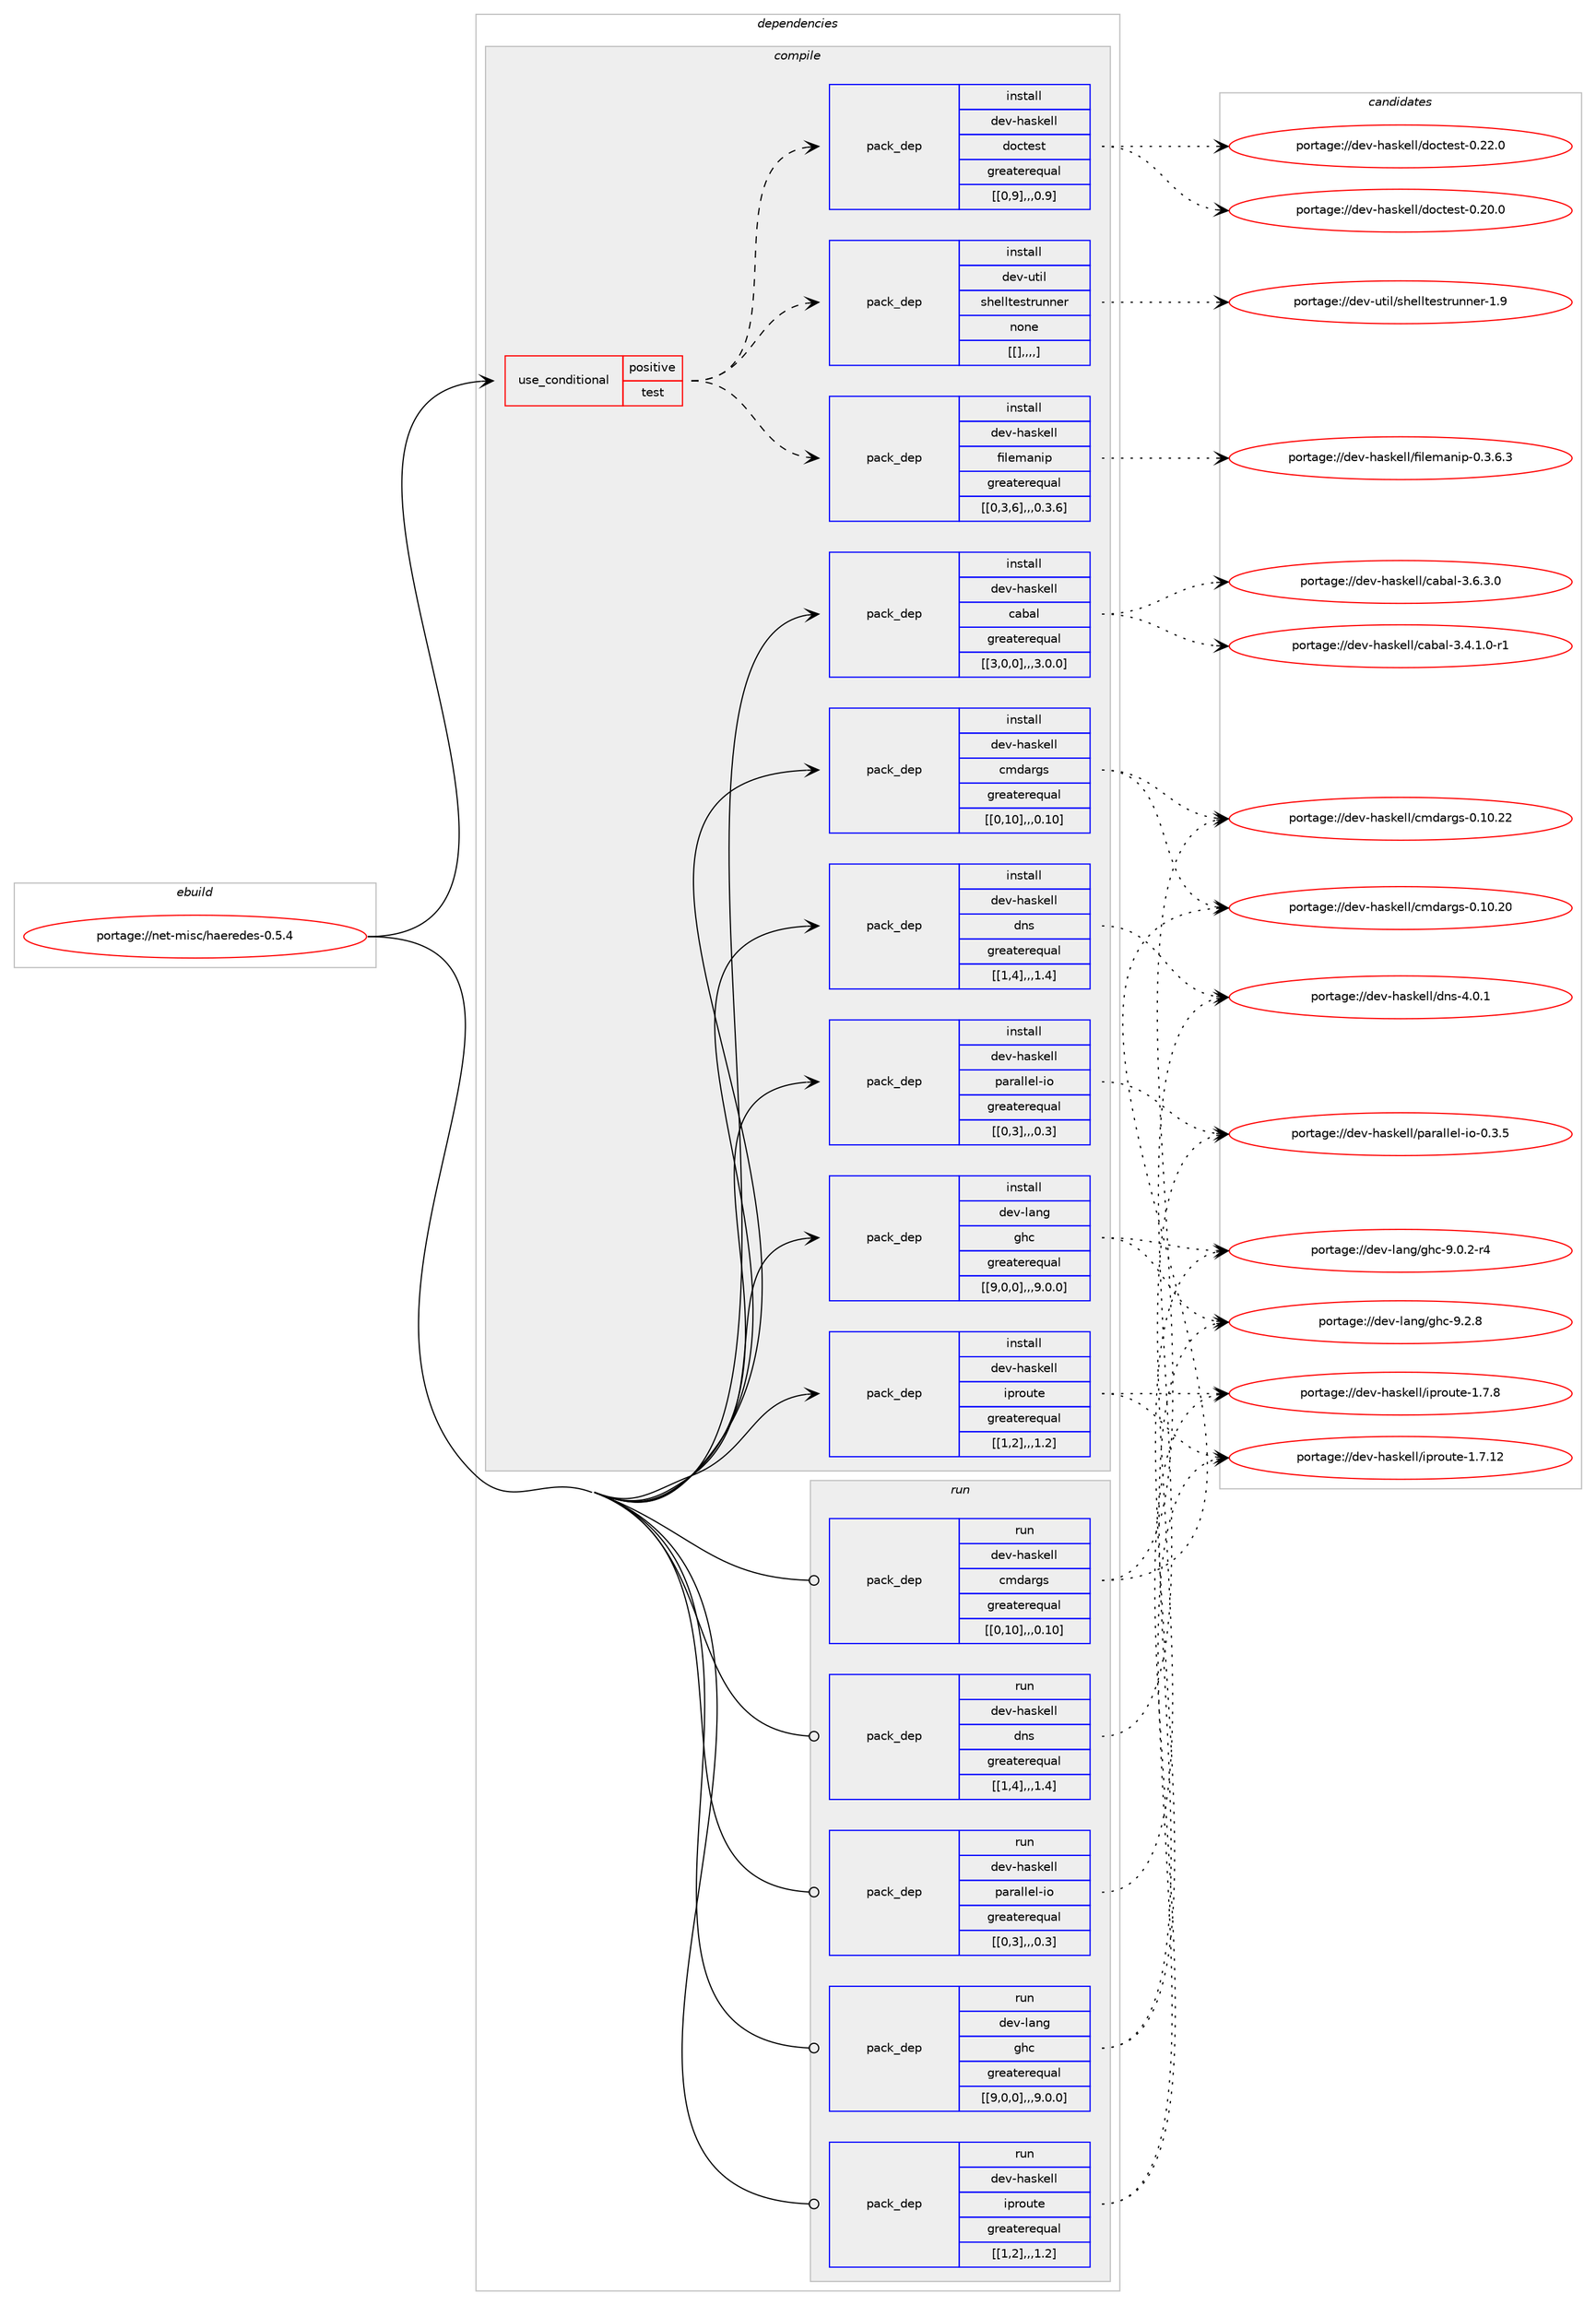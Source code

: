 digraph prolog {

# *************
# Graph options
# *************

newrank=true;
concentrate=true;
compound=true;
graph [rankdir=LR,fontname=Helvetica,fontsize=10,ranksep=1.5];#, ranksep=2.5, nodesep=0.2];
edge  [arrowhead=vee];
node  [fontname=Helvetica,fontsize=10];

# **********
# The ebuild
# **********

subgraph cluster_leftcol {
color=gray;
label=<<i>ebuild</i>>;
id [label="portage://net-misc/haeredes-0.5.4", color=red, width=4, href="../net-misc/haeredes-0.5.4.svg"];
}

# ****************
# The dependencies
# ****************

subgraph cluster_midcol {
color=gray;
label=<<i>dependencies</i>>;
subgraph cluster_compile {
fillcolor="#eeeeee";
style=filled;
label=<<i>compile</i>>;
subgraph cond101593 {
dependency387735 [label=<<TABLE BORDER="0" CELLBORDER="1" CELLSPACING="0" CELLPADDING="4"><TR><TD ROWSPAN="3" CELLPADDING="10">use_conditional</TD></TR><TR><TD>positive</TD></TR><TR><TD>test</TD></TR></TABLE>>, shape=none, color=red];
subgraph pack283316 {
dependency387736 [label=<<TABLE BORDER="0" CELLBORDER="1" CELLSPACING="0" CELLPADDING="4" WIDTH="220"><TR><TD ROWSPAN="6" CELLPADDING="30">pack_dep</TD></TR><TR><TD WIDTH="110">install</TD></TR><TR><TD>dev-haskell</TD></TR><TR><TD>doctest</TD></TR><TR><TD>greaterequal</TD></TR><TR><TD>[[0,9],,,0.9]</TD></TR></TABLE>>, shape=none, color=blue];
}
dependency387735:e -> dependency387736:w [weight=20,style="dashed",arrowhead="vee"];
subgraph pack283317 {
dependency387737 [label=<<TABLE BORDER="0" CELLBORDER="1" CELLSPACING="0" CELLPADDING="4" WIDTH="220"><TR><TD ROWSPAN="6" CELLPADDING="30">pack_dep</TD></TR><TR><TD WIDTH="110">install</TD></TR><TR><TD>dev-haskell</TD></TR><TR><TD>filemanip</TD></TR><TR><TD>greaterequal</TD></TR><TR><TD>[[0,3,6],,,0.3.6]</TD></TR></TABLE>>, shape=none, color=blue];
}
dependency387735:e -> dependency387737:w [weight=20,style="dashed",arrowhead="vee"];
subgraph pack283318 {
dependency387738 [label=<<TABLE BORDER="0" CELLBORDER="1" CELLSPACING="0" CELLPADDING="4" WIDTH="220"><TR><TD ROWSPAN="6" CELLPADDING="30">pack_dep</TD></TR><TR><TD WIDTH="110">install</TD></TR><TR><TD>dev-util</TD></TR><TR><TD>shelltestrunner</TD></TR><TR><TD>none</TD></TR><TR><TD>[[],,,,]</TD></TR></TABLE>>, shape=none, color=blue];
}
dependency387735:e -> dependency387738:w [weight=20,style="dashed",arrowhead="vee"];
}
id:e -> dependency387735:w [weight=20,style="solid",arrowhead="vee"];
subgraph pack283319 {
dependency387739 [label=<<TABLE BORDER="0" CELLBORDER="1" CELLSPACING="0" CELLPADDING="4" WIDTH="220"><TR><TD ROWSPAN="6" CELLPADDING="30">pack_dep</TD></TR><TR><TD WIDTH="110">install</TD></TR><TR><TD>dev-haskell</TD></TR><TR><TD>cabal</TD></TR><TR><TD>greaterequal</TD></TR><TR><TD>[[3,0,0],,,3.0.0]</TD></TR></TABLE>>, shape=none, color=blue];
}
id:e -> dependency387739:w [weight=20,style="solid",arrowhead="vee"];
subgraph pack283320 {
dependency387740 [label=<<TABLE BORDER="0" CELLBORDER="1" CELLSPACING="0" CELLPADDING="4" WIDTH="220"><TR><TD ROWSPAN="6" CELLPADDING="30">pack_dep</TD></TR><TR><TD WIDTH="110">install</TD></TR><TR><TD>dev-haskell</TD></TR><TR><TD>cmdargs</TD></TR><TR><TD>greaterequal</TD></TR><TR><TD>[[0,10],,,0.10]</TD></TR></TABLE>>, shape=none, color=blue];
}
id:e -> dependency387740:w [weight=20,style="solid",arrowhead="vee"];
subgraph pack283321 {
dependency387741 [label=<<TABLE BORDER="0" CELLBORDER="1" CELLSPACING="0" CELLPADDING="4" WIDTH="220"><TR><TD ROWSPAN="6" CELLPADDING="30">pack_dep</TD></TR><TR><TD WIDTH="110">install</TD></TR><TR><TD>dev-haskell</TD></TR><TR><TD>dns</TD></TR><TR><TD>greaterequal</TD></TR><TR><TD>[[1,4],,,1.4]</TD></TR></TABLE>>, shape=none, color=blue];
}
id:e -> dependency387741:w [weight=20,style="solid",arrowhead="vee"];
subgraph pack283322 {
dependency387742 [label=<<TABLE BORDER="0" CELLBORDER="1" CELLSPACING="0" CELLPADDING="4" WIDTH="220"><TR><TD ROWSPAN="6" CELLPADDING="30">pack_dep</TD></TR><TR><TD WIDTH="110">install</TD></TR><TR><TD>dev-haskell</TD></TR><TR><TD>iproute</TD></TR><TR><TD>greaterequal</TD></TR><TR><TD>[[1,2],,,1.2]</TD></TR></TABLE>>, shape=none, color=blue];
}
id:e -> dependency387742:w [weight=20,style="solid",arrowhead="vee"];
subgraph pack283323 {
dependency387743 [label=<<TABLE BORDER="0" CELLBORDER="1" CELLSPACING="0" CELLPADDING="4" WIDTH="220"><TR><TD ROWSPAN="6" CELLPADDING="30">pack_dep</TD></TR><TR><TD WIDTH="110">install</TD></TR><TR><TD>dev-haskell</TD></TR><TR><TD>parallel-io</TD></TR><TR><TD>greaterequal</TD></TR><TR><TD>[[0,3],,,0.3]</TD></TR></TABLE>>, shape=none, color=blue];
}
id:e -> dependency387743:w [weight=20,style="solid",arrowhead="vee"];
subgraph pack283324 {
dependency387744 [label=<<TABLE BORDER="0" CELLBORDER="1" CELLSPACING="0" CELLPADDING="4" WIDTH="220"><TR><TD ROWSPAN="6" CELLPADDING="30">pack_dep</TD></TR><TR><TD WIDTH="110">install</TD></TR><TR><TD>dev-lang</TD></TR><TR><TD>ghc</TD></TR><TR><TD>greaterequal</TD></TR><TR><TD>[[9,0,0],,,9.0.0]</TD></TR></TABLE>>, shape=none, color=blue];
}
id:e -> dependency387744:w [weight=20,style="solid",arrowhead="vee"];
}
subgraph cluster_compileandrun {
fillcolor="#eeeeee";
style=filled;
label=<<i>compile and run</i>>;
}
subgraph cluster_run {
fillcolor="#eeeeee";
style=filled;
label=<<i>run</i>>;
subgraph pack283325 {
dependency387745 [label=<<TABLE BORDER="0" CELLBORDER="1" CELLSPACING="0" CELLPADDING="4" WIDTH="220"><TR><TD ROWSPAN="6" CELLPADDING="30">pack_dep</TD></TR><TR><TD WIDTH="110">run</TD></TR><TR><TD>dev-haskell</TD></TR><TR><TD>cmdargs</TD></TR><TR><TD>greaterequal</TD></TR><TR><TD>[[0,10],,,0.10]</TD></TR></TABLE>>, shape=none, color=blue];
}
id:e -> dependency387745:w [weight=20,style="solid",arrowhead="odot"];
subgraph pack283326 {
dependency387746 [label=<<TABLE BORDER="0" CELLBORDER="1" CELLSPACING="0" CELLPADDING="4" WIDTH="220"><TR><TD ROWSPAN="6" CELLPADDING="30">pack_dep</TD></TR><TR><TD WIDTH="110">run</TD></TR><TR><TD>dev-haskell</TD></TR><TR><TD>dns</TD></TR><TR><TD>greaterequal</TD></TR><TR><TD>[[1,4],,,1.4]</TD></TR></TABLE>>, shape=none, color=blue];
}
id:e -> dependency387746:w [weight=20,style="solid",arrowhead="odot"];
subgraph pack283327 {
dependency387747 [label=<<TABLE BORDER="0" CELLBORDER="1" CELLSPACING="0" CELLPADDING="4" WIDTH="220"><TR><TD ROWSPAN="6" CELLPADDING="30">pack_dep</TD></TR><TR><TD WIDTH="110">run</TD></TR><TR><TD>dev-haskell</TD></TR><TR><TD>iproute</TD></TR><TR><TD>greaterequal</TD></TR><TR><TD>[[1,2],,,1.2]</TD></TR></TABLE>>, shape=none, color=blue];
}
id:e -> dependency387747:w [weight=20,style="solid",arrowhead="odot"];
subgraph pack283328 {
dependency387748 [label=<<TABLE BORDER="0" CELLBORDER="1" CELLSPACING="0" CELLPADDING="4" WIDTH="220"><TR><TD ROWSPAN="6" CELLPADDING="30">pack_dep</TD></TR><TR><TD WIDTH="110">run</TD></TR><TR><TD>dev-haskell</TD></TR><TR><TD>parallel-io</TD></TR><TR><TD>greaterequal</TD></TR><TR><TD>[[0,3],,,0.3]</TD></TR></TABLE>>, shape=none, color=blue];
}
id:e -> dependency387748:w [weight=20,style="solid",arrowhead="odot"];
subgraph pack283329 {
dependency387749 [label=<<TABLE BORDER="0" CELLBORDER="1" CELLSPACING="0" CELLPADDING="4" WIDTH="220"><TR><TD ROWSPAN="6" CELLPADDING="30">pack_dep</TD></TR><TR><TD WIDTH="110">run</TD></TR><TR><TD>dev-lang</TD></TR><TR><TD>ghc</TD></TR><TR><TD>greaterequal</TD></TR><TR><TD>[[9,0,0],,,9.0.0]</TD></TR></TABLE>>, shape=none, color=blue];
}
id:e -> dependency387749:w [weight=20,style="solid",arrowhead="odot"];
}
}

# **************
# The candidates
# **************

subgraph cluster_choices {
rank=same;
color=gray;
label=<<i>candidates</i>>;

subgraph choice283316 {
color=black;
nodesep=1;
choice1001011184510497115107101108108471001119911610111511645484650504648 [label="portage://dev-haskell/doctest-0.22.0", color=red, width=4,href="../dev-haskell/doctest-0.22.0.svg"];
choice1001011184510497115107101108108471001119911610111511645484650484648 [label="portage://dev-haskell/doctest-0.20.0", color=red, width=4,href="../dev-haskell/doctest-0.20.0.svg"];
dependency387736:e -> choice1001011184510497115107101108108471001119911610111511645484650504648:w [style=dotted,weight="100"];
dependency387736:e -> choice1001011184510497115107101108108471001119911610111511645484650484648:w [style=dotted,weight="100"];
}
subgraph choice283317 {
color=black;
nodesep=1;
choice100101118451049711510710110810847102105108101109971101051124548465146544651 [label="portage://dev-haskell/filemanip-0.3.6.3", color=red, width=4,href="../dev-haskell/filemanip-0.3.6.3.svg"];
dependency387737:e -> choice100101118451049711510710110810847102105108101109971101051124548465146544651:w [style=dotted,weight="100"];
}
subgraph choice283318 {
color=black;
nodesep=1;
choice100101118451171161051084711510410110810811610111511611411711011010111445494657 [label="portage://dev-util/shelltestrunner-1.9", color=red, width=4,href="../dev-util/shelltestrunner-1.9.svg"];
dependency387738:e -> choice100101118451171161051084711510410110810811610111511611411711011010111445494657:w [style=dotted,weight="100"];
}
subgraph choice283319 {
color=black;
nodesep=1;
choice100101118451049711510710110810847999798971084551465446514648 [label="portage://dev-haskell/cabal-3.6.3.0", color=red, width=4,href="../dev-haskell/cabal-3.6.3.0.svg"];
choice1001011184510497115107101108108479997989710845514652464946484511449 [label="portage://dev-haskell/cabal-3.4.1.0-r1", color=red, width=4,href="../dev-haskell/cabal-3.4.1.0-r1.svg"];
dependency387739:e -> choice100101118451049711510710110810847999798971084551465446514648:w [style=dotted,weight="100"];
dependency387739:e -> choice1001011184510497115107101108108479997989710845514652464946484511449:w [style=dotted,weight="100"];
}
subgraph choice283320 {
color=black;
nodesep=1;
choice10010111845104971151071011081084799109100971141031154548464948465050 [label="portage://dev-haskell/cmdargs-0.10.22", color=red, width=4,href="../dev-haskell/cmdargs-0.10.22.svg"];
choice10010111845104971151071011081084799109100971141031154548464948465048 [label="portage://dev-haskell/cmdargs-0.10.20", color=red, width=4,href="../dev-haskell/cmdargs-0.10.20.svg"];
dependency387740:e -> choice10010111845104971151071011081084799109100971141031154548464948465050:w [style=dotted,weight="100"];
dependency387740:e -> choice10010111845104971151071011081084799109100971141031154548464948465048:w [style=dotted,weight="100"];
}
subgraph choice283321 {
color=black;
nodesep=1;
choice100101118451049711510710110810847100110115455246484649 [label="portage://dev-haskell/dns-4.0.1", color=red, width=4,href="../dev-haskell/dns-4.0.1.svg"];
dependency387741:e -> choice100101118451049711510710110810847100110115455246484649:w [style=dotted,weight="100"];
}
subgraph choice283322 {
color=black;
nodesep=1;
choice10010111845104971151071011081084710511211411111711610145494655464950 [label="portage://dev-haskell/iproute-1.7.12", color=red, width=4,href="../dev-haskell/iproute-1.7.12.svg"];
choice100101118451049711510710110810847105112114111117116101454946554656 [label="portage://dev-haskell/iproute-1.7.8", color=red, width=4,href="../dev-haskell/iproute-1.7.8.svg"];
dependency387742:e -> choice10010111845104971151071011081084710511211411111711610145494655464950:w [style=dotted,weight="100"];
dependency387742:e -> choice100101118451049711510710110810847105112114111117116101454946554656:w [style=dotted,weight="100"];
}
subgraph choice283323 {
color=black;
nodesep=1;
choice100101118451049711510710110810847112971149710810810110845105111454846514653 [label="portage://dev-haskell/parallel-io-0.3.5", color=red, width=4,href="../dev-haskell/parallel-io-0.3.5.svg"];
dependency387743:e -> choice100101118451049711510710110810847112971149710810810110845105111454846514653:w [style=dotted,weight="100"];
}
subgraph choice283324 {
color=black;
nodesep=1;
choice10010111845108971101034710310499455746504656 [label="portage://dev-lang/ghc-9.2.8", color=red, width=4,href="../dev-lang/ghc-9.2.8.svg"];
choice100101118451089711010347103104994557464846504511452 [label="portage://dev-lang/ghc-9.0.2-r4", color=red, width=4,href="../dev-lang/ghc-9.0.2-r4.svg"];
dependency387744:e -> choice10010111845108971101034710310499455746504656:w [style=dotted,weight="100"];
dependency387744:e -> choice100101118451089711010347103104994557464846504511452:w [style=dotted,weight="100"];
}
subgraph choice283325 {
color=black;
nodesep=1;
choice10010111845104971151071011081084799109100971141031154548464948465050 [label="portage://dev-haskell/cmdargs-0.10.22", color=red, width=4,href="../dev-haskell/cmdargs-0.10.22.svg"];
choice10010111845104971151071011081084799109100971141031154548464948465048 [label="portage://dev-haskell/cmdargs-0.10.20", color=red, width=4,href="../dev-haskell/cmdargs-0.10.20.svg"];
dependency387745:e -> choice10010111845104971151071011081084799109100971141031154548464948465050:w [style=dotted,weight="100"];
dependency387745:e -> choice10010111845104971151071011081084799109100971141031154548464948465048:w [style=dotted,weight="100"];
}
subgraph choice283326 {
color=black;
nodesep=1;
choice100101118451049711510710110810847100110115455246484649 [label="portage://dev-haskell/dns-4.0.1", color=red, width=4,href="../dev-haskell/dns-4.0.1.svg"];
dependency387746:e -> choice100101118451049711510710110810847100110115455246484649:w [style=dotted,weight="100"];
}
subgraph choice283327 {
color=black;
nodesep=1;
choice10010111845104971151071011081084710511211411111711610145494655464950 [label="portage://dev-haskell/iproute-1.7.12", color=red, width=4,href="../dev-haskell/iproute-1.7.12.svg"];
choice100101118451049711510710110810847105112114111117116101454946554656 [label="portage://dev-haskell/iproute-1.7.8", color=red, width=4,href="../dev-haskell/iproute-1.7.8.svg"];
dependency387747:e -> choice10010111845104971151071011081084710511211411111711610145494655464950:w [style=dotted,weight="100"];
dependency387747:e -> choice100101118451049711510710110810847105112114111117116101454946554656:w [style=dotted,weight="100"];
}
subgraph choice283328 {
color=black;
nodesep=1;
choice100101118451049711510710110810847112971149710810810110845105111454846514653 [label="portage://dev-haskell/parallel-io-0.3.5", color=red, width=4,href="../dev-haskell/parallel-io-0.3.5.svg"];
dependency387748:e -> choice100101118451049711510710110810847112971149710810810110845105111454846514653:w [style=dotted,weight="100"];
}
subgraph choice283329 {
color=black;
nodesep=1;
choice10010111845108971101034710310499455746504656 [label="portage://dev-lang/ghc-9.2.8", color=red, width=4,href="../dev-lang/ghc-9.2.8.svg"];
choice100101118451089711010347103104994557464846504511452 [label="portage://dev-lang/ghc-9.0.2-r4", color=red, width=4,href="../dev-lang/ghc-9.0.2-r4.svg"];
dependency387749:e -> choice10010111845108971101034710310499455746504656:w [style=dotted,weight="100"];
dependency387749:e -> choice100101118451089711010347103104994557464846504511452:w [style=dotted,weight="100"];
}
}

}
